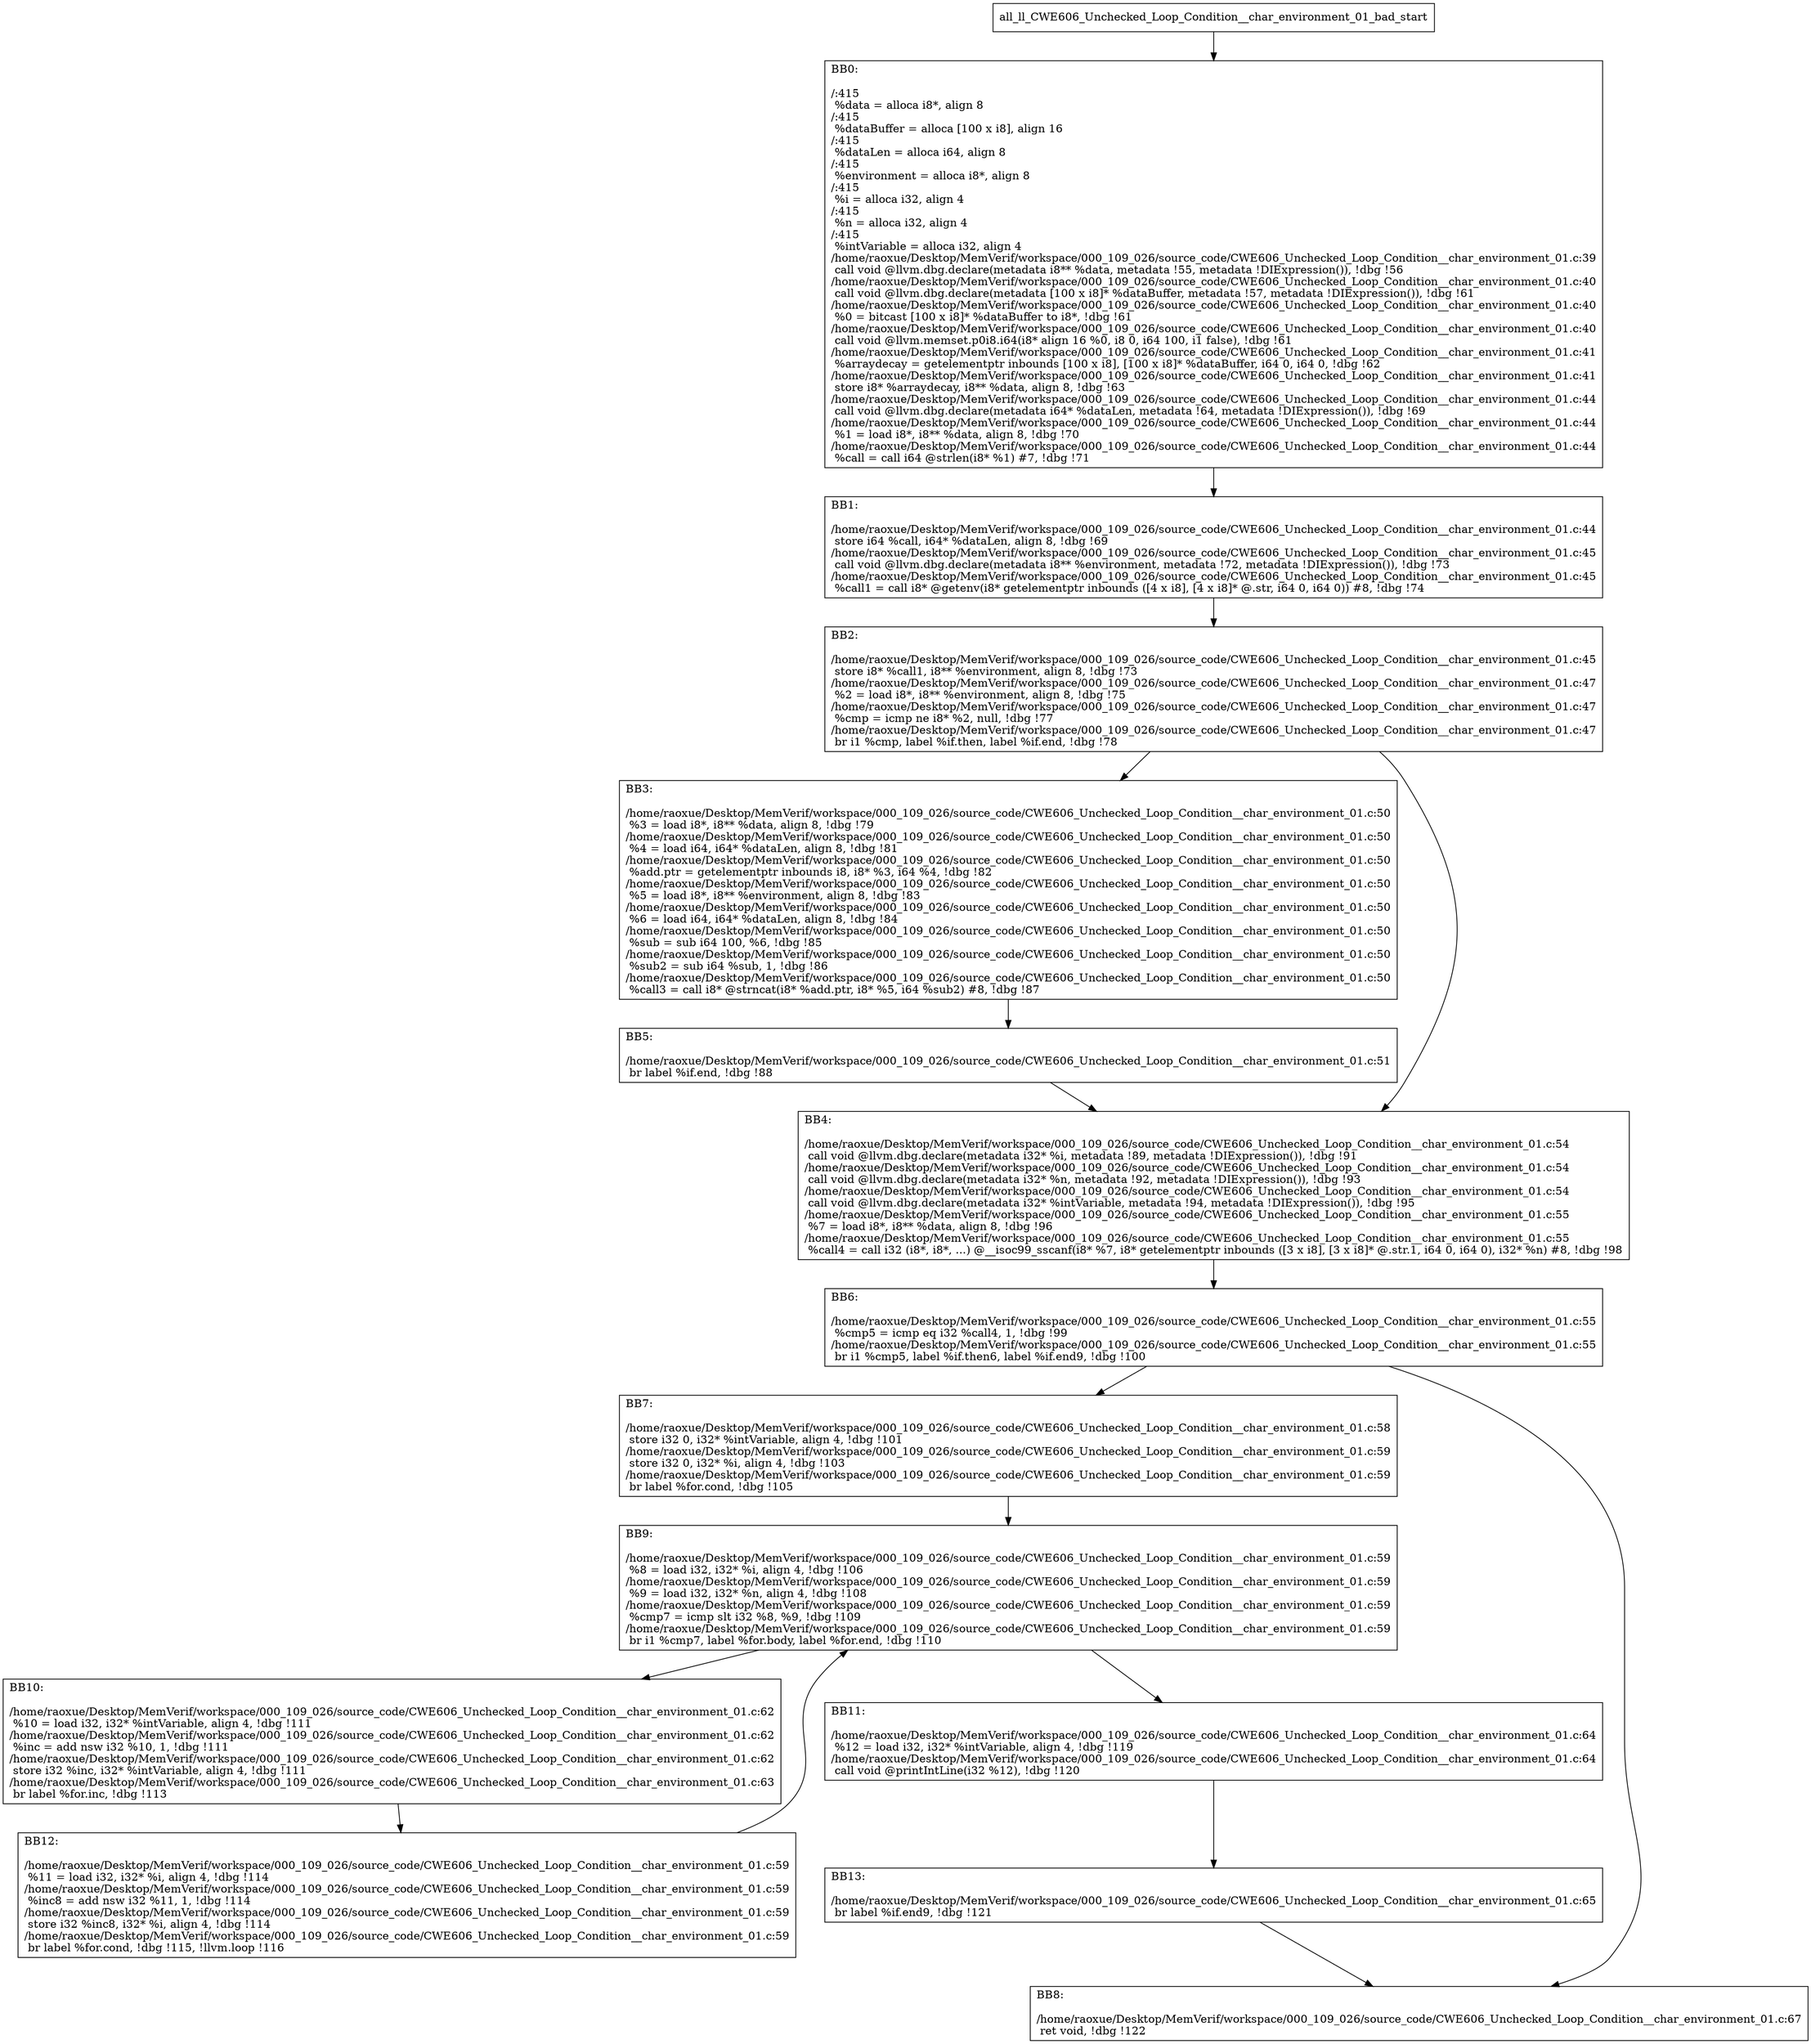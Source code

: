 digraph "CFG for'all_ll_CWE606_Unchecked_Loop_Condition__char_environment_01_bad' function" {
	BBall_ll_CWE606_Unchecked_Loop_Condition__char_environment_01_bad_start[shape=record,label="{all_ll_CWE606_Unchecked_Loop_Condition__char_environment_01_bad_start}"];
	BBall_ll_CWE606_Unchecked_Loop_Condition__char_environment_01_bad_start-> all_ll_CWE606_Unchecked_Loop_Condition__char_environment_01_badBB0;
	all_ll_CWE606_Unchecked_Loop_Condition__char_environment_01_badBB0 [shape=record, label="{BB0:\l\l/:415\l
  %data = alloca i8*, align 8\l
/:415\l
  %dataBuffer = alloca [100 x i8], align 16\l
/:415\l
  %dataLen = alloca i64, align 8\l
/:415\l
  %environment = alloca i8*, align 8\l
/:415\l
  %i = alloca i32, align 4\l
/:415\l
  %n = alloca i32, align 4\l
/:415\l
  %intVariable = alloca i32, align 4\l
/home/raoxue/Desktop/MemVerif/workspace/000_109_026/source_code/CWE606_Unchecked_Loop_Condition__char_environment_01.c:39\l
  call void @llvm.dbg.declare(metadata i8** %data, metadata !55, metadata !DIExpression()), !dbg !56\l
/home/raoxue/Desktop/MemVerif/workspace/000_109_026/source_code/CWE606_Unchecked_Loop_Condition__char_environment_01.c:40\l
  call void @llvm.dbg.declare(metadata [100 x i8]* %dataBuffer, metadata !57, metadata !DIExpression()), !dbg !61\l
/home/raoxue/Desktop/MemVerif/workspace/000_109_026/source_code/CWE606_Unchecked_Loop_Condition__char_environment_01.c:40\l
  %0 = bitcast [100 x i8]* %dataBuffer to i8*, !dbg !61\l
/home/raoxue/Desktop/MemVerif/workspace/000_109_026/source_code/CWE606_Unchecked_Loop_Condition__char_environment_01.c:40\l
  call void @llvm.memset.p0i8.i64(i8* align 16 %0, i8 0, i64 100, i1 false), !dbg !61\l
/home/raoxue/Desktop/MemVerif/workspace/000_109_026/source_code/CWE606_Unchecked_Loop_Condition__char_environment_01.c:41\l
  %arraydecay = getelementptr inbounds [100 x i8], [100 x i8]* %dataBuffer, i64 0, i64 0, !dbg !62\l
/home/raoxue/Desktop/MemVerif/workspace/000_109_026/source_code/CWE606_Unchecked_Loop_Condition__char_environment_01.c:41\l
  store i8* %arraydecay, i8** %data, align 8, !dbg !63\l
/home/raoxue/Desktop/MemVerif/workspace/000_109_026/source_code/CWE606_Unchecked_Loop_Condition__char_environment_01.c:44\l
  call void @llvm.dbg.declare(metadata i64* %dataLen, metadata !64, metadata !DIExpression()), !dbg !69\l
/home/raoxue/Desktop/MemVerif/workspace/000_109_026/source_code/CWE606_Unchecked_Loop_Condition__char_environment_01.c:44\l
  %1 = load i8*, i8** %data, align 8, !dbg !70\l
/home/raoxue/Desktop/MemVerif/workspace/000_109_026/source_code/CWE606_Unchecked_Loop_Condition__char_environment_01.c:44\l
  %call = call i64 @strlen(i8* %1) #7, !dbg !71\l
}"];
	all_ll_CWE606_Unchecked_Loop_Condition__char_environment_01_badBB0-> all_ll_CWE606_Unchecked_Loop_Condition__char_environment_01_badBB1;
	all_ll_CWE606_Unchecked_Loop_Condition__char_environment_01_badBB1 [shape=record, label="{BB1:\l\l/home/raoxue/Desktop/MemVerif/workspace/000_109_026/source_code/CWE606_Unchecked_Loop_Condition__char_environment_01.c:44\l
  store i64 %call, i64* %dataLen, align 8, !dbg !69\l
/home/raoxue/Desktop/MemVerif/workspace/000_109_026/source_code/CWE606_Unchecked_Loop_Condition__char_environment_01.c:45\l
  call void @llvm.dbg.declare(metadata i8** %environment, metadata !72, metadata !DIExpression()), !dbg !73\l
/home/raoxue/Desktop/MemVerif/workspace/000_109_026/source_code/CWE606_Unchecked_Loop_Condition__char_environment_01.c:45\l
  %call1 = call i8* @getenv(i8* getelementptr inbounds ([4 x i8], [4 x i8]* @.str, i64 0, i64 0)) #8, !dbg !74\l
}"];
	all_ll_CWE606_Unchecked_Loop_Condition__char_environment_01_badBB1-> all_ll_CWE606_Unchecked_Loop_Condition__char_environment_01_badBB2;
	all_ll_CWE606_Unchecked_Loop_Condition__char_environment_01_badBB2 [shape=record, label="{BB2:\l\l/home/raoxue/Desktop/MemVerif/workspace/000_109_026/source_code/CWE606_Unchecked_Loop_Condition__char_environment_01.c:45\l
  store i8* %call1, i8** %environment, align 8, !dbg !73\l
/home/raoxue/Desktop/MemVerif/workspace/000_109_026/source_code/CWE606_Unchecked_Loop_Condition__char_environment_01.c:47\l
  %2 = load i8*, i8** %environment, align 8, !dbg !75\l
/home/raoxue/Desktop/MemVerif/workspace/000_109_026/source_code/CWE606_Unchecked_Loop_Condition__char_environment_01.c:47\l
  %cmp = icmp ne i8* %2, null, !dbg !77\l
/home/raoxue/Desktop/MemVerif/workspace/000_109_026/source_code/CWE606_Unchecked_Loop_Condition__char_environment_01.c:47\l
  br i1 %cmp, label %if.then, label %if.end, !dbg !78\l
}"];
	all_ll_CWE606_Unchecked_Loop_Condition__char_environment_01_badBB2-> all_ll_CWE606_Unchecked_Loop_Condition__char_environment_01_badBB3;
	all_ll_CWE606_Unchecked_Loop_Condition__char_environment_01_badBB2-> all_ll_CWE606_Unchecked_Loop_Condition__char_environment_01_badBB4;
	all_ll_CWE606_Unchecked_Loop_Condition__char_environment_01_badBB3 [shape=record, label="{BB3:\l\l/home/raoxue/Desktop/MemVerif/workspace/000_109_026/source_code/CWE606_Unchecked_Loop_Condition__char_environment_01.c:50\l
  %3 = load i8*, i8** %data, align 8, !dbg !79\l
/home/raoxue/Desktop/MemVerif/workspace/000_109_026/source_code/CWE606_Unchecked_Loop_Condition__char_environment_01.c:50\l
  %4 = load i64, i64* %dataLen, align 8, !dbg !81\l
/home/raoxue/Desktop/MemVerif/workspace/000_109_026/source_code/CWE606_Unchecked_Loop_Condition__char_environment_01.c:50\l
  %add.ptr = getelementptr inbounds i8, i8* %3, i64 %4, !dbg !82\l
/home/raoxue/Desktop/MemVerif/workspace/000_109_026/source_code/CWE606_Unchecked_Loop_Condition__char_environment_01.c:50\l
  %5 = load i8*, i8** %environment, align 8, !dbg !83\l
/home/raoxue/Desktop/MemVerif/workspace/000_109_026/source_code/CWE606_Unchecked_Loop_Condition__char_environment_01.c:50\l
  %6 = load i64, i64* %dataLen, align 8, !dbg !84\l
/home/raoxue/Desktop/MemVerif/workspace/000_109_026/source_code/CWE606_Unchecked_Loop_Condition__char_environment_01.c:50\l
  %sub = sub i64 100, %6, !dbg !85\l
/home/raoxue/Desktop/MemVerif/workspace/000_109_026/source_code/CWE606_Unchecked_Loop_Condition__char_environment_01.c:50\l
  %sub2 = sub i64 %sub, 1, !dbg !86\l
/home/raoxue/Desktop/MemVerif/workspace/000_109_026/source_code/CWE606_Unchecked_Loop_Condition__char_environment_01.c:50\l
  %call3 = call i8* @strncat(i8* %add.ptr, i8* %5, i64 %sub2) #8, !dbg !87\l
}"];
	all_ll_CWE606_Unchecked_Loop_Condition__char_environment_01_badBB3-> all_ll_CWE606_Unchecked_Loop_Condition__char_environment_01_badBB5;
	all_ll_CWE606_Unchecked_Loop_Condition__char_environment_01_badBB5 [shape=record, label="{BB5:\l\l/home/raoxue/Desktop/MemVerif/workspace/000_109_026/source_code/CWE606_Unchecked_Loop_Condition__char_environment_01.c:51\l
  br label %if.end, !dbg !88\l
}"];
	all_ll_CWE606_Unchecked_Loop_Condition__char_environment_01_badBB5-> all_ll_CWE606_Unchecked_Loop_Condition__char_environment_01_badBB4;
	all_ll_CWE606_Unchecked_Loop_Condition__char_environment_01_badBB4 [shape=record, label="{BB4:\l\l/home/raoxue/Desktop/MemVerif/workspace/000_109_026/source_code/CWE606_Unchecked_Loop_Condition__char_environment_01.c:54\l
  call void @llvm.dbg.declare(metadata i32* %i, metadata !89, metadata !DIExpression()), !dbg !91\l
/home/raoxue/Desktop/MemVerif/workspace/000_109_026/source_code/CWE606_Unchecked_Loop_Condition__char_environment_01.c:54\l
  call void @llvm.dbg.declare(metadata i32* %n, metadata !92, metadata !DIExpression()), !dbg !93\l
/home/raoxue/Desktop/MemVerif/workspace/000_109_026/source_code/CWE606_Unchecked_Loop_Condition__char_environment_01.c:54\l
  call void @llvm.dbg.declare(metadata i32* %intVariable, metadata !94, metadata !DIExpression()), !dbg !95\l
/home/raoxue/Desktop/MemVerif/workspace/000_109_026/source_code/CWE606_Unchecked_Loop_Condition__char_environment_01.c:55\l
  %7 = load i8*, i8** %data, align 8, !dbg !96\l
/home/raoxue/Desktop/MemVerif/workspace/000_109_026/source_code/CWE606_Unchecked_Loop_Condition__char_environment_01.c:55\l
  %call4 = call i32 (i8*, i8*, ...) @__isoc99_sscanf(i8* %7, i8* getelementptr inbounds ([3 x i8], [3 x i8]* @.str.1, i64 0, i64 0), i32* %n) #8, !dbg !98\l
}"];
	all_ll_CWE606_Unchecked_Loop_Condition__char_environment_01_badBB4-> all_ll_CWE606_Unchecked_Loop_Condition__char_environment_01_badBB6;
	all_ll_CWE606_Unchecked_Loop_Condition__char_environment_01_badBB6 [shape=record, label="{BB6:\l\l/home/raoxue/Desktop/MemVerif/workspace/000_109_026/source_code/CWE606_Unchecked_Loop_Condition__char_environment_01.c:55\l
  %cmp5 = icmp eq i32 %call4, 1, !dbg !99\l
/home/raoxue/Desktop/MemVerif/workspace/000_109_026/source_code/CWE606_Unchecked_Loop_Condition__char_environment_01.c:55\l
  br i1 %cmp5, label %if.then6, label %if.end9, !dbg !100\l
}"];
	all_ll_CWE606_Unchecked_Loop_Condition__char_environment_01_badBB6-> all_ll_CWE606_Unchecked_Loop_Condition__char_environment_01_badBB7;
	all_ll_CWE606_Unchecked_Loop_Condition__char_environment_01_badBB6-> all_ll_CWE606_Unchecked_Loop_Condition__char_environment_01_badBB8;
	all_ll_CWE606_Unchecked_Loop_Condition__char_environment_01_badBB7 [shape=record, label="{BB7:\l\l/home/raoxue/Desktop/MemVerif/workspace/000_109_026/source_code/CWE606_Unchecked_Loop_Condition__char_environment_01.c:58\l
  store i32 0, i32* %intVariable, align 4, !dbg !101\l
/home/raoxue/Desktop/MemVerif/workspace/000_109_026/source_code/CWE606_Unchecked_Loop_Condition__char_environment_01.c:59\l
  store i32 0, i32* %i, align 4, !dbg !103\l
/home/raoxue/Desktop/MemVerif/workspace/000_109_026/source_code/CWE606_Unchecked_Loop_Condition__char_environment_01.c:59\l
  br label %for.cond, !dbg !105\l
}"];
	all_ll_CWE606_Unchecked_Loop_Condition__char_environment_01_badBB7-> all_ll_CWE606_Unchecked_Loop_Condition__char_environment_01_badBB9;
	all_ll_CWE606_Unchecked_Loop_Condition__char_environment_01_badBB9 [shape=record, label="{BB9:\l\l/home/raoxue/Desktop/MemVerif/workspace/000_109_026/source_code/CWE606_Unchecked_Loop_Condition__char_environment_01.c:59\l
  %8 = load i32, i32* %i, align 4, !dbg !106\l
/home/raoxue/Desktop/MemVerif/workspace/000_109_026/source_code/CWE606_Unchecked_Loop_Condition__char_environment_01.c:59\l
  %9 = load i32, i32* %n, align 4, !dbg !108\l
/home/raoxue/Desktop/MemVerif/workspace/000_109_026/source_code/CWE606_Unchecked_Loop_Condition__char_environment_01.c:59\l
  %cmp7 = icmp slt i32 %8, %9, !dbg !109\l
/home/raoxue/Desktop/MemVerif/workspace/000_109_026/source_code/CWE606_Unchecked_Loop_Condition__char_environment_01.c:59\l
  br i1 %cmp7, label %for.body, label %for.end, !dbg !110\l
}"];
	all_ll_CWE606_Unchecked_Loop_Condition__char_environment_01_badBB9-> all_ll_CWE606_Unchecked_Loop_Condition__char_environment_01_badBB10;
	all_ll_CWE606_Unchecked_Loop_Condition__char_environment_01_badBB9-> all_ll_CWE606_Unchecked_Loop_Condition__char_environment_01_badBB11;
	all_ll_CWE606_Unchecked_Loop_Condition__char_environment_01_badBB10 [shape=record, label="{BB10:\l\l/home/raoxue/Desktop/MemVerif/workspace/000_109_026/source_code/CWE606_Unchecked_Loop_Condition__char_environment_01.c:62\l
  %10 = load i32, i32* %intVariable, align 4, !dbg !111\l
/home/raoxue/Desktop/MemVerif/workspace/000_109_026/source_code/CWE606_Unchecked_Loop_Condition__char_environment_01.c:62\l
  %inc = add nsw i32 %10, 1, !dbg !111\l
/home/raoxue/Desktop/MemVerif/workspace/000_109_026/source_code/CWE606_Unchecked_Loop_Condition__char_environment_01.c:62\l
  store i32 %inc, i32* %intVariable, align 4, !dbg !111\l
/home/raoxue/Desktop/MemVerif/workspace/000_109_026/source_code/CWE606_Unchecked_Loop_Condition__char_environment_01.c:63\l
  br label %for.inc, !dbg !113\l
}"];
	all_ll_CWE606_Unchecked_Loop_Condition__char_environment_01_badBB10-> all_ll_CWE606_Unchecked_Loop_Condition__char_environment_01_badBB12;
	all_ll_CWE606_Unchecked_Loop_Condition__char_environment_01_badBB12 [shape=record, label="{BB12:\l\l/home/raoxue/Desktop/MemVerif/workspace/000_109_026/source_code/CWE606_Unchecked_Loop_Condition__char_environment_01.c:59\l
  %11 = load i32, i32* %i, align 4, !dbg !114\l
/home/raoxue/Desktop/MemVerif/workspace/000_109_026/source_code/CWE606_Unchecked_Loop_Condition__char_environment_01.c:59\l
  %inc8 = add nsw i32 %11, 1, !dbg !114\l
/home/raoxue/Desktop/MemVerif/workspace/000_109_026/source_code/CWE606_Unchecked_Loop_Condition__char_environment_01.c:59\l
  store i32 %inc8, i32* %i, align 4, !dbg !114\l
/home/raoxue/Desktop/MemVerif/workspace/000_109_026/source_code/CWE606_Unchecked_Loop_Condition__char_environment_01.c:59\l
  br label %for.cond, !dbg !115, !llvm.loop !116\l
}"];
	all_ll_CWE606_Unchecked_Loop_Condition__char_environment_01_badBB12-> all_ll_CWE606_Unchecked_Loop_Condition__char_environment_01_badBB9;
	all_ll_CWE606_Unchecked_Loop_Condition__char_environment_01_badBB11 [shape=record, label="{BB11:\l\l/home/raoxue/Desktop/MemVerif/workspace/000_109_026/source_code/CWE606_Unchecked_Loop_Condition__char_environment_01.c:64\l
  %12 = load i32, i32* %intVariable, align 4, !dbg !119\l
/home/raoxue/Desktop/MemVerif/workspace/000_109_026/source_code/CWE606_Unchecked_Loop_Condition__char_environment_01.c:64\l
  call void @printIntLine(i32 %12), !dbg !120\l
}"];
	all_ll_CWE606_Unchecked_Loop_Condition__char_environment_01_badBB11-> all_ll_CWE606_Unchecked_Loop_Condition__char_environment_01_badBB13;
	all_ll_CWE606_Unchecked_Loop_Condition__char_environment_01_badBB13 [shape=record, label="{BB13:\l\l/home/raoxue/Desktop/MemVerif/workspace/000_109_026/source_code/CWE606_Unchecked_Loop_Condition__char_environment_01.c:65\l
  br label %if.end9, !dbg !121\l
}"];
	all_ll_CWE606_Unchecked_Loop_Condition__char_environment_01_badBB13-> all_ll_CWE606_Unchecked_Loop_Condition__char_environment_01_badBB8;
	all_ll_CWE606_Unchecked_Loop_Condition__char_environment_01_badBB8 [shape=record, label="{BB8:\l\l/home/raoxue/Desktop/MemVerif/workspace/000_109_026/source_code/CWE606_Unchecked_Loop_Condition__char_environment_01.c:67\l
  ret void, !dbg !122\l
}"];
}
